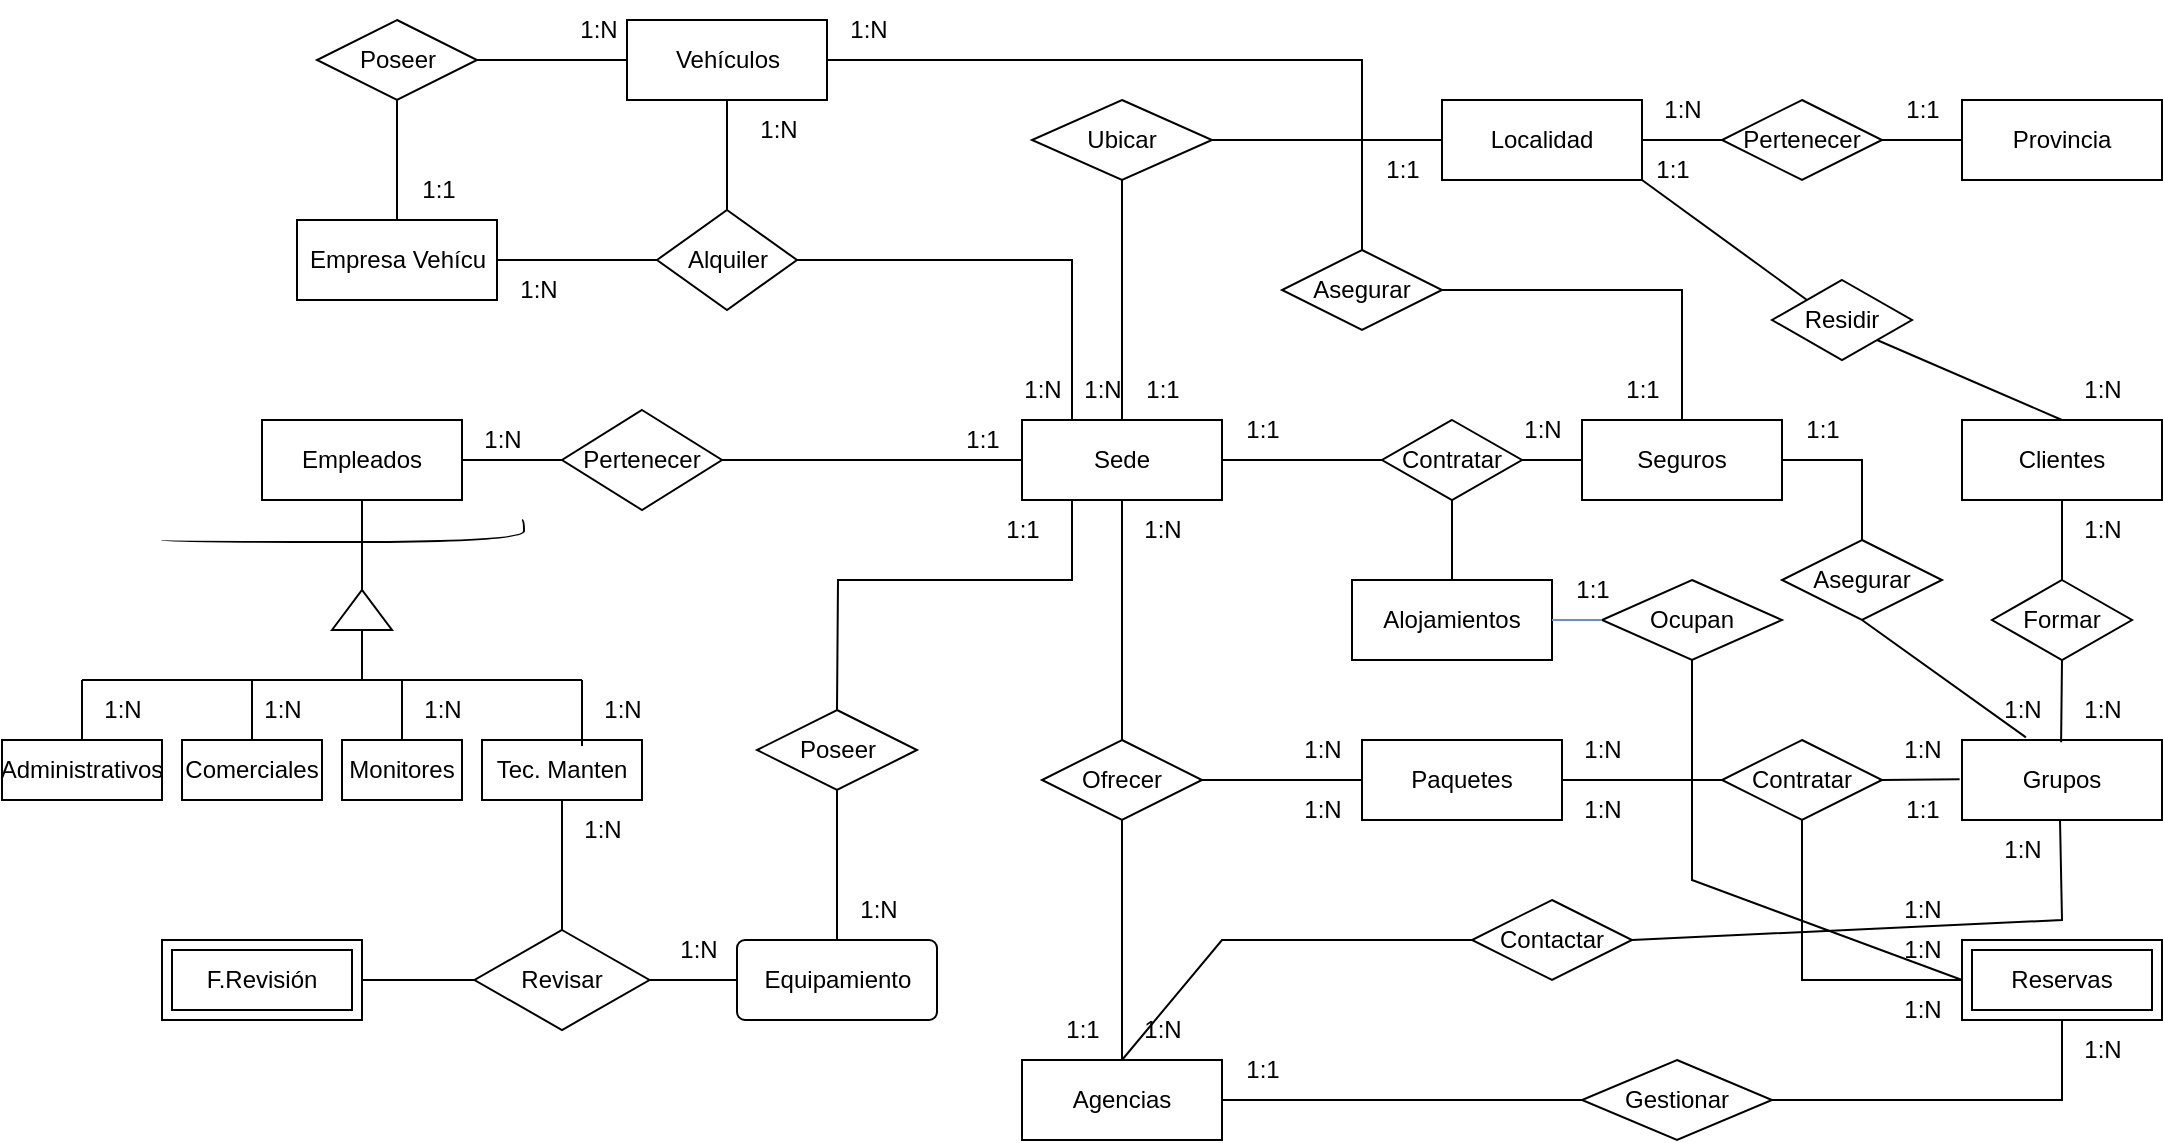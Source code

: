 <mxfile version="24.7.17">
  <diagram id="R2lEEEUBdFMjLlhIrx00" name="Page-1">
    <mxGraphModel dx="1257" dy="760" grid="1" gridSize="10" guides="1" tooltips="1" connect="1" arrows="1" fold="1" page="1" pageScale="1" pageWidth="2336" pageHeight="1654" math="0" shadow="0" extFonts="Permanent Marker^https://fonts.googleapis.com/css?family=Permanent+Marker">
      <root>
        <mxCell id="0" />
        <mxCell id="1" parent="0" />
        <mxCell id="v3IGhkPPJmsEX30BA1BG-1" value="Sede" style="whiteSpace=wrap;html=1;align=center;" parent="1" vertex="1">
          <mxGeometry x="510" y="360" width="100" height="40" as="geometry" />
        </mxCell>
        <mxCell id="v3IGhkPPJmsEX30BA1BG-2" value="Empleados" style="whiteSpace=wrap;html=1;align=center;" parent="1" vertex="1">
          <mxGeometry x="130" y="360" width="100" height="40" as="geometry" />
        </mxCell>
        <mxCell id="v3IGhkPPJmsEX30BA1BG-3" value="&lt;font style=&quot;font-size: 12px;&quot;&gt;Pertenecer&lt;/font&gt;" style="shape=rhombus;perimeter=rhombusPerimeter;whiteSpace=wrap;html=1;align=center;" parent="1" vertex="1">
          <mxGeometry x="280" y="355" width="80" height="50" as="geometry" />
        </mxCell>
        <mxCell id="v3IGhkPPJmsEX30BA1BG-5" value="" style="endArrow=none;html=1;rounded=0;exitX=1;exitY=0.5;exitDx=0;exitDy=0;entryX=0;entryY=0.5;entryDx=0;entryDy=0;" parent="1" source="v3IGhkPPJmsEX30BA1BG-2" target="v3IGhkPPJmsEX30BA1BG-3" edge="1">
          <mxGeometry relative="1" as="geometry">
            <mxPoint x="320" y="380" as="sourcePoint" />
            <mxPoint x="480" y="380" as="targetPoint" />
          </mxGeometry>
        </mxCell>
        <mxCell id="v3IGhkPPJmsEX30BA1BG-6" value="" style="endArrow=none;html=1;rounded=0;entryX=0;entryY=0.5;entryDx=0;entryDy=0;" parent="1" source="v3IGhkPPJmsEX30BA1BG-3" target="v3IGhkPPJmsEX30BA1BG-1" edge="1">
          <mxGeometry relative="1" as="geometry">
            <mxPoint x="520" y="400" as="sourcePoint" />
            <mxPoint x="530" y="410" as="targetPoint" />
          </mxGeometry>
        </mxCell>
        <mxCell id="v3IGhkPPJmsEX30BA1BG-7" value="1:N" style="text;html=1;align=center;verticalAlign=middle;resizable=0;points=[];autosize=1;strokeColor=none;fillColor=none;" parent="1" vertex="1">
          <mxGeometry x="230" y="355" width="40" height="30" as="geometry" />
        </mxCell>
        <mxCell id="v3IGhkPPJmsEX30BA1BG-8" value="1:1" style="text;html=1;align=center;verticalAlign=middle;resizable=0;points=[];autosize=1;strokeColor=none;fillColor=none;" parent="1" vertex="1">
          <mxGeometry x="470" y="355" width="40" height="30" as="geometry" />
        </mxCell>
        <mxCell id="v3IGhkPPJmsEX30BA1BG-9" value="" style="triangle;whiteSpace=wrap;html=1;rotation=-90;" parent="1" vertex="1">
          <mxGeometry x="170" y="440" width="20" height="30" as="geometry" />
        </mxCell>
        <mxCell id="v3IGhkPPJmsEX30BA1BG-10" value="" style="endArrow=none;html=1;rounded=0;exitX=1;exitY=0.5;exitDx=0;exitDy=0;entryX=0.5;entryY=1;entryDx=0;entryDy=0;" parent="1" source="v3IGhkPPJmsEX30BA1BG-9" target="v3IGhkPPJmsEX30BA1BG-2" edge="1">
          <mxGeometry width="50" height="50" relative="1" as="geometry">
            <mxPoint x="370" y="410" as="sourcePoint" />
            <mxPoint x="190" y="420" as="targetPoint" />
          </mxGeometry>
        </mxCell>
        <mxCell id="v3IGhkPPJmsEX30BA1BG-11" value="" style="endArrow=none;html=1;rounded=0;" parent="1" edge="1">
          <mxGeometry width="50" height="50" relative="1" as="geometry">
            <mxPoint x="40" y="490" as="sourcePoint" />
            <mxPoint x="290" y="490" as="targetPoint" />
          </mxGeometry>
        </mxCell>
        <mxCell id="v3IGhkPPJmsEX30BA1BG-12" value="" style="endArrow=none;html=1;rounded=0;exitX=0;exitY=0.5;exitDx=0;exitDy=0;" parent="1" source="v3IGhkPPJmsEX30BA1BG-9" edge="1">
          <mxGeometry width="50" height="50" relative="1" as="geometry">
            <mxPoint x="370" y="410" as="sourcePoint" />
            <mxPoint x="180" y="490" as="targetPoint" />
          </mxGeometry>
        </mxCell>
        <mxCell id="v3IGhkPPJmsEX30BA1BG-13" value="Tec. Manten" style="whiteSpace=wrap;html=1;align=center;" parent="1" vertex="1">
          <mxGeometry x="240" y="520" width="80" height="30" as="geometry" />
        </mxCell>
        <mxCell id="v3IGhkPPJmsEX30BA1BG-14" value="Monitores" style="whiteSpace=wrap;html=1;align=center;" parent="1" vertex="1">
          <mxGeometry x="170" y="520" width="60" height="30" as="geometry" />
        </mxCell>
        <mxCell id="v3IGhkPPJmsEX30BA1BG-15" value="Comerciales" style="whiteSpace=wrap;html=1;align=center;" parent="1" vertex="1">
          <mxGeometry x="90" y="520" width="70" height="30" as="geometry" />
        </mxCell>
        <mxCell id="v3IGhkPPJmsEX30BA1BG-16" value="Administrativos" style="whiteSpace=wrap;html=1;align=center;" parent="1" vertex="1">
          <mxGeometry y="520" width="80" height="30" as="geometry" />
        </mxCell>
        <mxCell id="v3IGhkPPJmsEX30BA1BG-17" value="" style="endArrow=none;html=1;rounded=0;edgeStyle=orthogonalEdgeStyle;curved=1;" parent="1" edge="1">
          <mxGeometry relative="1" as="geometry">
            <mxPoint x="80" y="420" as="sourcePoint" />
            <mxPoint x="260" y="410" as="targetPoint" />
            <Array as="points">
              <mxPoint x="80" y="421" />
              <mxPoint x="261" y="421" />
            </Array>
          </mxGeometry>
        </mxCell>
        <mxCell id="v3IGhkPPJmsEX30BA1BG-18" value="" style="endArrow=none;html=1;rounded=0;entryX=0.625;entryY=0.1;entryDx=0;entryDy=0;entryPerimeter=0;" parent="1" target="v3IGhkPPJmsEX30BA1BG-13" edge="1">
          <mxGeometry relative="1" as="geometry">
            <mxPoint x="290" y="490" as="sourcePoint" />
            <mxPoint x="480" y="380" as="targetPoint" />
          </mxGeometry>
        </mxCell>
        <mxCell id="v3IGhkPPJmsEX30BA1BG-19" value="" style="endArrow=none;html=1;rounded=0;entryX=0.5;entryY=0;entryDx=0;entryDy=0;" parent="1" target="v3IGhkPPJmsEX30BA1BG-14" edge="1">
          <mxGeometry relative="1" as="geometry">
            <mxPoint x="200" y="490" as="sourcePoint" />
            <mxPoint x="480" y="380" as="targetPoint" />
          </mxGeometry>
        </mxCell>
        <mxCell id="v3IGhkPPJmsEX30BA1BG-20" value="" style="endArrow=none;html=1;rounded=0;exitX=0.5;exitY=0;exitDx=0;exitDy=0;" parent="1" source="v3IGhkPPJmsEX30BA1BG-16" edge="1">
          <mxGeometry relative="1" as="geometry">
            <mxPoint x="320" y="380" as="sourcePoint" />
            <mxPoint x="40" y="490" as="targetPoint" />
          </mxGeometry>
        </mxCell>
        <mxCell id="v3IGhkPPJmsEX30BA1BG-21" value="" style="endArrow=none;html=1;rounded=0;entryX=0.5;entryY=0;entryDx=0;entryDy=0;" parent="1" target="v3IGhkPPJmsEX30BA1BG-15" edge="1">
          <mxGeometry relative="1" as="geometry">
            <mxPoint x="125" y="490" as="sourcePoint" />
            <mxPoint x="480" y="380" as="targetPoint" />
          </mxGeometry>
        </mxCell>
        <mxCell id="v3IGhkPPJmsEX30BA1BG-25" value="Localidad" style="whiteSpace=wrap;html=1;align=center;" parent="1" vertex="1">
          <mxGeometry x="720" y="200" width="100" height="40" as="geometry" />
        </mxCell>
        <mxCell id="v3IGhkPPJmsEX30BA1BG-26" value="Ubicar" style="shape=rhombus;perimeter=rhombusPerimeter;whiteSpace=wrap;html=1;align=center;" parent="1" vertex="1">
          <mxGeometry x="515" y="200" width="90" height="40" as="geometry" />
        </mxCell>
        <mxCell id="D8C9LuhSPpIgvyYXJX8X-1" value="Provincia" style="whiteSpace=wrap;html=1;align=center;" parent="1" vertex="1">
          <mxGeometry x="980" y="200" width="100" height="40" as="geometry" />
        </mxCell>
        <mxCell id="D8C9LuhSPpIgvyYXJX8X-2" value="Pertenecer" style="shape=rhombus;perimeter=rhombusPerimeter;whiteSpace=wrap;html=1;align=center;" parent="1" vertex="1">
          <mxGeometry x="860" y="200" width="80" height="40" as="geometry" />
        </mxCell>
        <mxCell id="D8C9LuhSPpIgvyYXJX8X-4" value="" style="endArrow=none;html=1;rounded=0;exitX=0;exitY=0.5;exitDx=0;exitDy=0;entryX=1;entryY=0.5;entryDx=0;entryDy=0;" parent="1" source="v3IGhkPPJmsEX30BA1BG-25" target="v3IGhkPPJmsEX30BA1BG-26" edge="1">
          <mxGeometry relative="1" as="geometry">
            <mxPoint x="650" y="340" as="sourcePoint" />
            <mxPoint x="810" y="340" as="targetPoint" />
          </mxGeometry>
        </mxCell>
        <mxCell id="D8C9LuhSPpIgvyYXJX8X-5" value="" style="endArrow=none;html=1;rounded=0;exitX=1;exitY=0.5;exitDx=0;exitDy=0;entryX=0;entryY=0.5;entryDx=0;entryDy=0;" parent="1" source="D8C9LuhSPpIgvyYXJX8X-2" target="D8C9LuhSPpIgvyYXJX8X-1" edge="1">
          <mxGeometry relative="1" as="geometry">
            <mxPoint x="650" y="340" as="sourcePoint" />
            <mxPoint x="810" y="340" as="targetPoint" />
          </mxGeometry>
        </mxCell>
        <mxCell id="D8C9LuhSPpIgvyYXJX8X-6" value="" style="endArrow=none;html=1;rounded=0;exitX=1;exitY=0.5;exitDx=0;exitDy=0;entryX=0;entryY=0.5;entryDx=0;entryDy=0;" parent="1" source="v3IGhkPPJmsEX30BA1BG-25" target="D8C9LuhSPpIgvyYXJX8X-2" edge="1">
          <mxGeometry relative="1" as="geometry">
            <mxPoint x="650" y="340" as="sourcePoint" />
            <mxPoint x="810" y="340" as="targetPoint" />
          </mxGeometry>
        </mxCell>
        <mxCell id="D8C9LuhSPpIgvyYXJX8X-7" value="" style="endArrow=none;html=1;rounded=0;exitX=0.5;exitY=1;exitDx=0;exitDy=0;entryX=0.5;entryY=0;entryDx=0;entryDy=0;" parent="1" source="v3IGhkPPJmsEX30BA1BG-26" target="v3IGhkPPJmsEX30BA1BG-1" edge="1">
          <mxGeometry relative="1" as="geometry">
            <mxPoint x="600" y="340" as="sourcePoint" />
            <mxPoint x="760" y="340" as="targetPoint" />
          </mxGeometry>
        </mxCell>
        <mxCell id="D8C9LuhSPpIgvyYXJX8X-8" value="1:1" style="text;html=1;align=center;verticalAlign=middle;resizable=0;points=[];autosize=1;strokeColor=none;fillColor=none;" parent="1" vertex="1">
          <mxGeometry x="560" y="330" width="40" height="30" as="geometry" />
        </mxCell>
        <mxCell id="D8C9LuhSPpIgvyYXJX8X-9" value="1:1" style="text;html=1;align=center;verticalAlign=middle;resizable=0;points=[];autosize=1;strokeColor=none;fillColor=none;" parent="1" vertex="1">
          <mxGeometry x="680" y="220" width="40" height="30" as="geometry" />
        </mxCell>
        <mxCell id="D8C9LuhSPpIgvyYXJX8X-10" value="1:N" style="text;html=1;align=center;verticalAlign=middle;resizable=0;points=[];autosize=1;strokeColor=none;fillColor=none;" parent="1" vertex="1">
          <mxGeometry x="820" y="190" width="40" height="30" as="geometry" />
        </mxCell>
        <mxCell id="D8C9LuhSPpIgvyYXJX8X-11" value="1:1" style="text;html=1;align=center;verticalAlign=middle;resizable=0;points=[];autosize=1;strokeColor=none;fillColor=none;" parent="1" vertex="1">
          <mxGeometry x="940" y="190" width="40" height="30" as="geometry" />
        </mxCell>
        <mxCell id="D8C9LuhSPpIgvyYXJX8X-12" value="1:N" style="text;html=1;align=center;verticalAlign=middle;resizable=0;points=[];autosize=1;strokeColor=none;fillColor=none;" parent="1" vertex="1">
          <mxGeometry x="40" y="490" width="40" height="30" as="geometry" />
        </mxCell>
        <mxCell id="D8C9LuhSPpIgvyYXJX8X-13" value="1:N" style="text;html=1;align=center;verticalAlign=middle;resizable=0;points=[];autosize=1;strokeColor=none;fillColor=none;" parent="1" vertex="1">
          <mxGeometry x="120" y="490" width="40" height="30" as="geometry" />
        </mxCell>
        <mxCell id="D8C9LuhSPpIgvyYXJX8X-14" value="1:N" style="text;html=1;align=center;verticalAlign=middle;resizable=0;points=[];autosize=1;strokeColor=none;fillColor=none;" parent="1" vertex="1">
          <mxGeometry x="200" y="490" width="40" height="30" as="geometry" />
        </mxCell>
        <mxCell id="D8C9LuhSPpIgvyYXJX8X-15" value="1:N" style="text;html=1;align=center;verticalAlign=middle;resizable=0;points=[];autosize=1;strokeColor=none;fillColor=none;" parent="1" vertex="1">
          <mxGeometry x="290" y="490" width="40" height="30" as="geometry" />
        </mxCell>
        <mxCell id="D8C9LuhSPpIgvyYXJX8X-16" value="Paquetes" style="whiteSpace=wrap;html=1;align=center;" parent="1" vertex="1">
          <mxGeometry x="680" y="520" width="100" height="40" as="geometry" />
        </mxCell>
        <mxCell id="D8C9LuhSPpIgvyYXJX8X-17" value="Ofrecer" style="shape=rhombus;perimeter=rhombusPerimeter;whiteSpace=wrap;html=1;align=center;" parent="1" vertex="1">
          <mxGeometry x="520" y="520" width="80" height="40" as="geometry" />
        </mxCell>
        <mxCell id="D8C9LuhSPpIgvyYXJX8X-18" value="" style="endArrow=none;html=1;rounded=0;exitX=0.5;exitY=1;exitDx=0;exitDy=0;entryX=0.5;entryY=0;entryDx=0;entryDy=0;" parent="1" source="v3IGhkPPJmsEX30BA1BG-1" target="D8C9LuhSPpIgvyYXJX8X-17" edge="1">
          <mxGeometry relative="1" as="geometry">
            <mxPoint x="600" y="440" as="sourcePoint" />
            <mxPoint x="760" y="440" as="targetPoint" />
          </mxGeometry>
        </mxCell>
        <mxCell id="D8C9LuhSPpIgvyYXJX8X-20" value="" style="endArrow=none;html=1;rounded=0;exitX=0;exitY=0.5;exitDx=0;exitDy=0;entryX=1;entryY=0.5;entryDx=0;entryDy=0;" parent="1" source="D8C9LuhSPpIgvyYXJX8X-16" target="D8C9LuhSPpIgvyYXJX8X-17" edge="1">
          <mxGeometry relative="1" as="geometry">
            <mxPoint x="650" y="440" as="sourcePoint" />
            <mxPoint x="810" y="440" as="targetPoint" />
          </mxGeometry>
        </mxCell>
        <mxCell id="D8C9LuhSPpIgvyYXJX8X-21" value="1:N" style="text;html=1;align=center;verticalAlign=middle;resizable=0;points=[];autosize=1;strokeColor=none;fillColor=none;" parent="1" vertex="1">
          <mxGeometry x="560" y="400" width="40" height="30" as="geometry" />
        </mxCell>
        <mxCell id="D8C9LuhSPpIgvyYXJX8X-22" value="1:N" style="text;html=1;align=center;verticalAlign=middle;resizable=0;points=[];autosize=1;strokeColor=none;fillColor=none;" parent="1" vertex="1">
          <mxGeometry x="640" y="510" width="40" height="30" as="geometry" />
        </mxCell>
        <mxCell id="D8C9LuhSPpIgvyYXJX8X-23" value="Grupos" style="whiteSpace=wrap;html=1;align=center;perimeterSpacing=6;" parent="1" vertex="1">
          <mxGeometry x="980" y="520" width="100" height="40" as="geometry" />
        </mxCell>
        <mxCell id="D8C9LuhSPpIgvyYXJX8X-24" value="Contratar" style="shape=rhombus;perimeter=rhombusPerimeter;whiteSpace=wrap;html=1;align=center;" parent="1" vertex="1">
          <mxGeometry x="860" y="520" width="80" height="40" as="geometry" />
        </mxCell>
        <mxCell id="D8C9LuhSPpIgvyYXJX8X-25" value="" style="endArrow=none;html=1;rounded=0;exitX=1;exitY=0.5;exitDx=0;exitDy=0;entryX=0;entryY=0.5;entryDx=0;entryDy=0;" parent="1" source="D8C9LuhSPpIgvyYXJX8X-16" target="D8C9LuhSPpIgvyYXJX8X-24" edge="1">
          <mxGeometry relative="1" as="geometry">
            <mxPoint x="650" y="440" as="sourcePoint" />
            <mxPoint x="810" y="440" as="targetPoint" />
          </mxGeometry>
        </mxCell>
        <mxCell id="D8C9LuhSPpIgvyYXJX8X-26" value="" style="endArrow=none;html=1;rounded=0;exitX=1;exitY=0.5;exitDx=0;exitDy=0;entryX=0.043;entryY=0.492;entryDx=0;entryDy=0;entryPerimeter=0;" parent="1" source="D8C9LuhSPpIgvyYXJX8X-24" target="D8C9LuhSPpIgvyYXJX8X-23" edge="1">
          <mxGeometry relative="1" as="geometry">
            <mxPoint x="650" y="440" as="sourcePoint" />
            <mxPoint x="810" y="440" as="targetPoint" />
          </mxGeometry>
        </mxCell>
        <mxCell id="D8C9LuhSPpIgvyYXJX8X-27" value="1:N" style="text;html=1;align=center;verticalAlign=middle;resizable=0;points=[];autosize=1;strokeColor=none;fillColor=none;" parent="1" vertex="1">
          <mxGeometry x="780" y="510" width="40" height="30" as="geometry" />
        </mxCell>
        <mxCell id="D8C9LuhSPpIgvyYXJX8X-28" value="1:N" style="text;html=1;align=center;verticalAlign=middle;resizable=0;points=[];autosize=1;strokeColor=none;fillColor=none;" parent="1" vertex="1">
          <mxGeometry x="940" y="510" width="40" height="30" as="geometry" />
        </mxCell>
        <mxCell id="D8C9LuhSPpIgvyYXJX8X-34" value="Reservas" style="shape=ext;margin=3;double=1;whiteSpace=wrap;html=1;align=center;" parent="1" vertex="1">
          <mxGeometry x="980" y="620" width="100" height="40" as="geometry" />
        </mxCell>
        <mxCell id="D8C9LuhSPpIgvyYXJX8X-35" value="" style="endArrow=none;html=1;rounded=0;entryX=0.5;entryY=1;entryDx=0;entryDy=0;exitX=0;exitY=0.5;exitDx=0;exitDy=0;" parent="1" source="D8C9LuhSPpIgvyYXJX8X-34" target="D8C9LuhSPpIgvyYXJX8X-24" edge="1">
          <mxGeometry relative="1" as="geometry">
            <mxPoint x="650" y="440" as="sourcePoint" />
            <mxPoint x="810" y="440" as="targetPoint" />
            <Array as="points">
              <mxPoint x="900" y="640" />
            </Array>
          </mxGeometry>
        </mxCell>
        <mxCell id="D8C9LuhSPpIgvyYXJX8X-36" value="1:N" style="text;html=1;align=center;verticalAlign=middle;resizable=0;points=[];autosize=1;strokeColor=none;fillColor=none;" parent="1" vertex="1">
          <mxGeometry x="940" y="640" width="40" height="30" as="geometry" />
        </mxCell>
        <mxCell id="D8C9LuhSPpIgvyYXJX8X-37" value="1:N" style="text;html=1;align=center;verticalAlign=middle;resizable=0;points=[];autosize=1;strokeColor=none;fillColor=none;" parent="1" vertex="1">
          <mxGeometry x="940" y="610" width="40" height="30" as="geometry" />
        </mxCell>
        <mxCell id="D8C9LuhSPpIgvyYXJX8X-38" value="1:1" style="text;html=1;align=center;verticalAlign=middle;resizable=0;points=[];autosize=1;strokeColor=none;fillColor=none;" parent="1" vertex="1">
          <mxGeometry x="940" y="540" width="40" height="30" as="geometry" />
        </mxCell>
        <mxCell id="D8C9LuhSPpIgvyYXJX8X-39" value="1:N" style="text;html=1;align=center;verticalAlign=middle;resizable=0;points=[];autosize=1;strokeColor=none;fillColor=none;" parent="1" vertex="1">
          <mxGeometry x="780" y="540" width="40" height="30" as="geometry" />
        </mxCell>
        <mxCell id="D8C9LuhSPpIgvyYXJX8X-40" value="Formar" style="shape=rhombus;perimeter=rhombusPerimeter;whiteSpace=wrap;html=1;align=center;" parent="1" vertex="1">
          <mxGeometry x="995" y="440" width="70" height="40" as="geometry" />
        </mxCell>
        <mxCell id="D8C9LuhSPpIgvyYXJX8X-41" value="Clientes" style="whiteSpace=wrap;html=1;align=center;" parent="1" vertex="1">
          <mxGeometry x="980" y="360" width="100" height="40" as="geometry" />
        </mxCell>
        <mxCell id="D8C9LuhSPpIgvyYXJX8X-44" value="" style="endArrow=none;html=1;rounded=0;exitX=0.5;exitY=1;exitDx=0;exitDy=0;entryX=0.5;entryY=0;entryDx=0;entryDy=0;" parent="1" source="D8C9LuhSPpIgvyYXJX8X-41" target="D8C9LuhSPpIgvyYXJX8X-40" edge="1">
          <mxGeometry relative="1" as="geometry">
            <mxPoint x="1140" y="410" as="sourcePoint" />
            <mxPoint x="1300" y="410" as="targetPoint" />
          </mxGeometry>
        </mxCell>
        <mxCell id="D8C9LuhSPpIgvyYXJX8X-45" value="" style="endArrow=none;html=1;rounded=0;exitX=0.5;exitY=1;exitDx=0;exitDy=0;entryX=0.496;entryY=0.138;entryDx=0;entryDy=0;entryPerimeter=0;" parent="1" source="D8C9LuhSPpIgvyYXJX8X-40" target="D8C9LuhSPpIgvyYXJX8X-23" edge="1">
          <mxGeometry relative="1" as="geometry">
            <mxPoint x="1140" y="410" as="sourcePoint" />
            <mxPoint x="1300" y="410" as="targetPoint" />
          </mxGeometry>
        </mxCell>
        <mxCell id="D8C9LuhSPpIgvyYXJX8X-46" value="1:N" style="text;html=1;align=center;verticalAlign=middle;resizable=0;points=[];autosize=1;strokeColor=none;fillColor=none;" parent="1" vertex="1">
          <mxGeometry x="1030" y="490" width="40" height="30" as="geometry" />
        </mxCell>
        <mxCell id="D8C9LuhSPpIgvyYXJX8X-47" value="1:N" style="text;html=1;align=center;verticalAlign=middle;resizable=0;points=[];autosize=1;strokeColor=none;fillColor=none;" parent="1" vertex="1">
          <mxGeometry x="1030" y="400" width="40" height="30" as="geometry" />
        </mxCell>
        <mxCell id="D8C9LuhSPpIgvyYXJX8X-48" value="Residir" style="shape=rhombus;perimeter=rhombusPerimeter;whiteSpace=wrap;html=1;align=center;" parent="1" vertex="1">
          <mxGeometry x="885" y="290" width="70" height="40" as="geometry" />
        </mxCell>
        <mxCell id="D8C9LuhSPpIgvyYXJX8X-49" value="" style="endArrow=none;html=1;rounded=0;exitX=0;exitY=0;exitDx=0;exitDy=0;entryX=1;entryY=1;entryDx=0;entryDy=0;" parent="1" source="D8C9LuhSPpIgvyYXJX8X-48" target="v3IGhkPPJmsEX30BA1BG-25" edge="1">
          <mxGeometry relative="1" as="geometry">
            <mxPoint x="1140" y="410" as="sourcePoint" />
            <mxPoint x="1300" y="410" as="targetPoint" />
          </mxGeometry>
        </mxCell>
        <mxCell id="D8C9LuhSPpIgvyYXJX8X-50" value="" style="endArrow=none;html=1;rounded=0;exitX=1;exitY=1;exitDx=0;exitDy=0;entryX=0.5;entryY=0;entryDx=0;entryDy=0;" parent="1" source="D8C9LuhSPpIgvyYXJX8X-48" target="D8C9LuhSPpIgvyYXJX8X-41" edge="1">
          <mxGeometry relative="1" as="geometry">
            <mxPoint x="1140" y="410" as="sourcePoint" />
            <mxPoint x="1300" y="410" as="targetPoint" />
          </mxGeometry>
        </mxCell>
        <mxCell id="D8C9LuhSPpIgvyYXJX8X-51" value="1:N" style="text;html=1;align=center;verticalAlign=middle;resizable=0;points=[];autosize=1;strokeColor=none;fillColor=none;" parent="1" vertex="1">
          <mxGeometry x="1030" y="330" width="40" height="30" as="geometry" />
        </mxCell>
        <mxCell id="D8C9LuhSPpIgvyYXJX8X-52" value="1:1" style="text;html=1;align=center;verticalAlign=middle;resizable=0;points=[];autosize=1;strokeColor=none;fillColor=none;" parent="1" vertex="1">
          <mxGeometry x="815" y="220" width="40" height="30" as="geometry" />
        </mxCell>
        <mxCell id="D8C9LuhSPpIgvyYXJX8X-53" value="Seguros" style="whiteSpace=wrap;html=1;align=center;" parent="1" vertex="1">
          <mxGeometry x="790" y="360" width="100" height="40" as="geometry" />
        </mxCell>
        <mxCell id="D8C9LuhSPpIgvyYXJX8X-54" value="Asegurar" style="shape=rhombus;perimeter=rhombusPerimeter;whiteSpace=wrap;html=1;align=center;" parent="1" vertex="1">
          <mxGeometry x="890" y="420" width="80" height="40" as="geometry" />
        </mxCell>
        <mxCell id="D8C9LuhSPpIgvyYXJX8X-55" value="Contratar" style="shape=rhombus;perimeter=rhombusPerimeter;whiteSpace=wrap;html=1;align=center;" parent="1" vertex="1">
          <mxGeometry x="690" y="360" width="70" height="40" as="geometry" />
        </mxCell>
        <mxCell id="D8C9LuhSPpIgvyYXJX8X-56" value="" style="endArrow=none;html=1;rounded=0;exitX=1;exitY=0.5;exitDx=0;exitDy=0;entryX=0;entryY=0.5;entryDx=0;entryDy=0;" parent="1" source="v3IGhkPPJmsEX30BA1BG-1" target="D8C9LuhSPpIgvyYXJX8X-55" edge="1">
          <mxGeometry relative="1" as="geometry">
            <mxPoint x="560" y="410" as="sourcePoint" />
            <mxPoint x="720" y="410" as="targetPoint" />
          </mxGeometry>
        </mxCell>
        <mxCell id="D8C9LuhSPpIgvyYXJX8X-57" value="" style="endArrow=none;html=1;rounded=0;exitX=1;exitY=0.5;exitDx=0;exitDy=0;entryX=0;entryY=0.5;entryDx=0;entryDy=0;" parent="1" source="D8C9LuhSPpIgvyYXJX8X-55" target="D8C9LuhSPpIgvyYXJX8X-53" edge="1">
          <mxGeometry relative="1" as="geometry">
            <mxPoint x="560" y="410" as="sourcePoint" />
            <mxPoint x="720" y="410" as="targetPoint" />
          </mxGeometry>
        </mxCell>
        <mxCell id="D8C9LuhSPpIgvyYXJX8X-58" value="1:N" style="text;html=1;align=center;verticalAlign=middle;resizable=0;points=[];autosize=1;strokeColor=none;fillColor=none;" parent="1" vertex="1">
          <mxGeometry x="750" y="350" width="40" height="30" as="geometry" />
        </mxCell>
        <mxCell id="D8C9LuhSPpIgvyYXJX8X-59" value="1:1" style="text;html=1;align=center;verticalAlign=middle;resizable=0;points=[];autosize=1;strokeColor=none;fillColor=none;" parent="1" vertex="1">
          <mxGeometry x="610" y="350" width="40" height="30" as="geometry" />
        </mxCell>
        <mxCell id="D8C9LuhSPpIgvyYXJX8X-60" value="" style="endArrow=none;html=1;rounded=0;entryX=1;entryY=0.5;entryDx=0;entryDy=0;exitX=0.5;exitY=0;exitDx=0;exitDy=0;" parent="1" source="D8C9LuhSPpIgvyYXJX8X-54" target="D8C9LuhSPpIgvyYXJX8X-53" edge="1">
          <mxGeometry relative="1" as="geometry">
            <mxPoint x="560" y="410" as="sourcePoint" />
            <mxPoint x="720" y="410" as="targetPoint" />
            <Array as="points">
              <mxPoint x="930" y="380" />
            </Array>
          </mxGeometry>
        </mxCell>
        <mxCell id="D8C9LuhSPpIgvyYXJX8X-61" value="" style="endArrow=none;html=1;rounded=0;entryX=0.5;entryY=1;entryDx=0;entryDy=0;exitX=0.339;exitY=0.09;exitDx=0;exitDy=0;exitPerimeter=0;" parent="1" source="D8C9LuhSPpIgvyYXJX8X-23" target="D8C9LuhSPpIgvyYXJX8X-54" edge="1">
          <mxGeometry relative="1" as="geometry">
            <mxPoint x="560" y="410" as="sourcePoint" />
            <mxPoint x="720" y="410" as="targetPoint" />
          </mxGeometry>
        </mxCell>
        <mxCell id="D8C9LuhSPpIgvyYXJX8X-62" value="1:N" style="text;html=1;align=center;verticalAlign=middle;resizable=0;points=[];autosize=1;" parent="1" vertex="1">
          <mxGeometry x="990" y="490" width="40" height="30" as="geometry" />
        </mxCell>
        <mxCell id="D8C9LuhSPpIgvyYXJX8X-63" value="1:1" style="text;html=1;align=center;verticalAlign=middle;resizable=0;points=[];autosize=1;" parent="1" vertex="1">
          <mxGeometry x="890" y="350" width="40" height="30" as="geometry" />
        </mxCell>
        <mxCell id="D8C9LuhSPpIgvyYXJX8X-64" value="Empresa Vehícu" style="whiteSpace=wrap;html=1;align=center;" parent="1" vertex="1">
          <mxGeometry x="147.5" y="260" width="100" height="40" as="geometry" />
        </mxCell>
        <mxCell id="D8C9LuhSPpIgvyYXJX8X-65" value="Alquiler" style="shape=rhombus;perimeter=rhombusPerimeter;whiteSpace=wrap;html=1;align=center;" parent="1" vertex="1">
          <mxGeometry x="327.5" y="255" width="70" height="50" as="geometry" />
        </mxCell>
        <mxCell id="D8C9LuhSPpIgvyYXJX8X-66" value="" style="endArrow=none;html=1;rounded=0;exitX=1;exitY=0.5;exitDx=0;exitDy=0;entryX=0;entryY=0.5;entryDx=0;entryDy=0;" parent="1" source="D8C9LuhSPpIgvyYXJX8X-64" target="D8C9LuhSPpIgvyYXJX8X-65" edge="1">
          <mxGeometry relative="1" as="geometry">
            <mxPoint x="427.5" y="410" as="sourcePoint" />
            <mxPoint x="587.5" y="410" as="targetPoint" />
          </mxGeometry>
        </mxCell>
        <mxCell id="D8C9LuhSPpIgvyYXJX8X-68" value="" style="endArrow=none;html=1;rounded=0;exitX=1;exitY=0.5;exitDx=0;exitDy=0;entryX=0.25;entryY=0;entryDx=0;entryDy=0;fontColor=#FF3333;" parent="1" source="D8C9LuhSPpIgvyYXJX8X-65" target="v3IGhkPPJmsEX30BA1BG-1" edge="1">
          <mxGeometry relative="1" as="geometry">
            <mxPoint x="560" y="410" as="sourcePoint" />
            <mxPoint x="720" y="410" as="targetPoint" />
            <Array as="points">
              <mxPoint x="535" y="280" />
            </Array>
          </mxGeometry>
        </mxCell>
        <mxCell id="D8C9LuhSPpIgvyYXJX8X-69" value="1:N" style="text;html=1;align=center;verticalAlign=middle;resizable=0;points=[];autosize=1;" parent="1" vertex="1">
          <mxGeometry x="500" y="330" width="40" height="30" as="geometry" />
        </mxCell>
        <mxCell id="D8C9LuhSPpIgvyYXJX8X-70" value="1:N" style="text;html=1;align=center;verticalAlign=middle;resizable=0;points=[];autosize=1;" parent="1" vertex="1">
          <mxGeometry x="247.5" y="280" width="40" height="30" as="geometry" />
        </mxCell>
        <mxCell id="D8C9LuhSPpIgvyYXJX8X-72" value="Vehículos" style="whiteSpace=wrap;html=1;align=center;" parent="1" vertex="1">
          <mxGeometry x="312.5" y="160" width="100" height="40" as="geometry" />
        </mxCell>
        <mxCell id="D8C9LuhSPpIgvyYXJX8X-73" value="" style="endArrow=none;html=1;rounded=0;entryX=0.5;entryY=0;entryDx=0;entryDy=0;exitX=0.5;exitY=1;exitDx=0;exitDy=0;" parent="1" source="D8C9LuhSPpIgvyYXJX8X-72" target="D8C9LuhSPpIgvyYXJX8X-65" edge="1">
          <mxGeometry relative="1" as="geometry">
            <mxPoint x="357.5" y="210" as="sourcePoint" />
            <mxPoint x="587.5" y="240" as="targetPoint" />
          </mxGeometry>
        </mxCell>
        <mxCell id="D8C9LuhSPpIgvyYXJX8X-74" value="Poseer" style="shape=rhombus;perimeter=rhombusPerimeter;whiteSpace=wrap;html=1;align=center;" parent="1" vertex="1">
          <mxGeometry x="157.5" y="160" width="80" height="40" as="geometry" />
        </mxCell>
        <mxCell id="D8C9LuhSPpIgvyYXJX8X-75" value="" style="endArrow=none;html=1;rounded=0;exitX=0.5;exitY=0;exitDx=0;exitDy=0;entryX=0.5;entryY=1;entryDx=0;entryDy=0;" parent="1" source="D8C9LuhSPpIgvyYXJX8X-64" target="D8C9LuhSPpIgvyYXJX8X-74" edge="1">
          <mxGeometry relative="1" as="geometry">
            <mxPoint x="427.5" y="240" as="sourcePoint" />
            <mxPoint x="587.5" y="240" as="targetPoint" />
          </mxGeometry>
        </mxCell>
        <mxCell id="D8C9LuhSPpIgvyYXJX8X-76" value="" style="endArrow=none;html=1;rounded=0;exitX=1;exitY=0.5;exitDx=0;exitDy=0;entryX=0;entryY=0.5;entryDx=0;entryDy=0;" parent="1" source="D8C9LuhSPpIgvyYXJX8X-74" target="D8C9LuhSPpIgvyYXJX8X-72" edge="1">
          <mxGeometry relative="1" as="geometry">
            <mxPoint x="427.5" y="240" as="sourcePoint" />
            <mxPoint x="587.5" y="240" as="targetPoint" />
          </mxGeometry>
        </mxCell>
        <mxCell id="D8C9LuhSPpIgvyYXJX8X-77" value="1:N" style="text;html=1;align=center;verticalAlign=middle;resizable=0;points=[];autosize=1;strokeColor=none;fillColor=none;" parent="1" vertex="1">
          <mxGeometry x="277.5" y="150" width="40" height="30" as="geometry" />
        </mxCell>
        <mxCell id="D8C9LuhSPpIgvyYXJX8X-78" value="1:1" style="text;html=1;align=center;verticalAlign=middle;resizable=0;points=[];autosize=1;strokeColor=none;fillColor=none;" parent="1" vertex="1">
          <mxGeometry x="197.5" y="230" width="40" height="30" as="geometry" />
        </mxCell>
        <mxCell id="D8C9LuhSPpIgvyYXJX8X-79" value="1:N" style="text;html=1;align=center;verticalAlign=middle;resizable=0;points=[];autosize=1;" parent="1" vertex="1">
          <mxGeometry x="367.5" y="200" width="40" height="30" as="geometry" />
        </mxCell>
        <mxCell id="D8C9LuhSPpIgvyYXJX8X-80" value="1:N" style="text;html=1;align=center;verticalAlign=middle;resizable=0;points=[];autosize=1;" parent="1" vertex="1">
          <mxGeometry x="530" y="330" width="40" height="30" as="geometry" />
        </mxCell>
        <mxCell id="D8C9LuhSPpIgvyYXJX8X-82" value="1:1" style="text;html=1;align=center;verticalAlign=middle;resizable=0;points=[];autosize=1;" parent="1" vertex="1">
          <mxGeometry x="800" y="330" width="40" height="30" as="geometry" />
        </mxCell>
        <mxCell id="D8C9LuhSPpIgvyYXJX8X-83" value="1:N" style="text;html=1;align=center;verticalAlign=middle;resizable=0;points=[];autosize=1;" parent="1" vertex="1">
          <mxGeometry x="412.5" y="150" width="40" height="30" as="geometry" />
        </mxCell>
        <mxCell id="D8C9LuhSPpIgvyYXJX8X-84" value="Asegurar" style="shape=rhombus;perimeter=rhombusPerimeter;whiteSpace=wrap;html=1;align=center;" parent="1" vertex="1">
          <mxGeometry x="640" y="275" width="80" height="40" as="geometry" />
        </mxCell>
        <mxCell id="D8C9LuhSPpIgvyYXJX8X-85" value="" style="endArrow=none;html=1;rounded=0;exitX=0.5;exitY=0;exitDx=0;exitDy=0;entryX=1;entryY=0.5;entryDx=0;entryDy=0;" parent="1" source="D8C9LuhSPpIgvyYXJX8X-84" target="D8C9LuhSPpIgvyYXJX8X-72" edge="1">
          <mxGeometry relative="1" as="geometry">
            <mxPoint x="560" y="240" as="sourcePoint" />
            <mxPoint x="720" y="240" as="targetPoint" />
            <Array as="points">
              <mxPoint x="680" y="180" />
            </Array>
          </mxGeometry>
        </mxCell>
        <mxCell id="D8C9LuhSPpIgvyYXJX8X-86" value="" style="endArrow=none;html=1;rounded=0;exitX=1;exitY=0.5;exitDx=0;exitDy=0;entryX=0.5;entryY=0;entryDx=0;entryDy=0;" parent="1" source="D8C9LuhSPpIgvyYXJX8X-84" target="D8C9LuhSPpIgvyYXJX8X-53" edge="1">
          <mxGeometry relative="1" as="geometry">
            <mxPoint x="560" y="240" as="sourcePoint" />
            <mxPoint x="720" y="240" as="targetPoint" />
            <Array as="points">
              <mxPoint x="840" y="295" />
            </Array>
          </mxGeometry>
        </mxCell>
        <mxCell id="L6LiimmHA8KOSPb93LkU-1" value="Agencias" style="whiteSpace=wrap;html=1;align=center;" vertex="1" parent="1">
          <mxGeometry x="510" y="680" width="100" height="40" as="geometry" />
        </mxCell>
        <mxCell id="L6LiimmHA8KOSPb93LkU-2" value="" style="endArrow=none;html=1;rounded=0;exitX=0.5;exitY=0;exitDx=0;exitDy=0;entryX=0.5;entryY=1;entryDx=0;entryDy=0;" edge="1" parent="1" source="L6LiimmHA8KOSPb93LkU-1" target="D8C9LuhSPpIgvyYXJX8X-17">
          <mxGeometry relative="1" as="geometry">
            <mxPoint x="480" y="510" as="sourcePoint" />
            <mxPoint x="640" y="510" as="targetPoint" />
          </mxGeometry>
        </mxCell>
        <mxCell id="L6LiimmHA8KOSPb93LkU-3" value="Gestionar" style="shape=rhombus;perimeter=rhombusPerimeter;whiteSpace=wrap;html=1;align=center;" vertex="1" parent="1">
          <mxGeometry x="790" y="680" width="95" height="40" as="geometry" />
        </mxCell>
        <mxCell id="L6LiimmHA8KOSPb93LkU-4" value="1:N" style="text;html=1;align=center;verticalAlign=middle;resizable=0;points=[];autosize=1;strokeColor=none;fillColor=none;" vertex="1" parent="1">
          <mxGeometry x="640" y="540" width="40" height="30" as="geometry" />
        </mxCell>
        <mxCell id="L6LiimmHA8KOSPb93LkU-5" value="1:N" style="text;html=1;align=center;verticalAlign=middle;resizable=0;points=[];autosize=1;strokeColor=none;fillColor=none;" vertex="1" parent="1">
          <mxGeometry x="560" y="650" width="40" height="30" as="geometry" />
        </mxCell>
        <mxCell id="L6LiimmHA8KOSPb93LkU-6" value="" style="endArrow=none;html=1;rounded=0;exitX=1;exitY=0.5;exitDx=0;exitDy=0;entryX=0;entryY=0.5;entryDx=0;entryDy=0;" edge="1" parent="1" source="L6LiimmHA8KOSPb93LkU-1" target="L6LiimmHA8KOSPb93LkU-3">
          <mxGeometry relative="1" as="geometry">
            <mxPoint x="530" y="510" as="sourcePoint" />
            <mxPoint x="690" y="510" as="targetPoint" />
          </mxGeometry>
        </mxCell>
        <mxCell id="L6LiimmHA8KOSPb93LkU-7" value="" style="endArrow=none;html=1;rounded=0;exitX=1;exitY=0.5;exitDx=0;exitDy=0;entryX=0.5;entryY=1;entryDx=0;entryDy=0;" edge="1" parent="1" source="L6LiimmHA8KOSPb93LkU-3" target="D8C9LuhSPpIgvyYXJX8X-34">
          <mxGeometry relative="1" as="geometry">
            <mxPoint x="530" y="510" as="sourcePoint" />
            <mxPoint x="690" y="510" as="targetPoint" />
            <Array as="points">
              <mxPoint x="1030" y="700" />
            </Array>
          </mxGeometry>
        </mxCell>
        <mxCell id="L6LiimmHA8KOSPb93LkU-8" value="1:N" style="text;html=1;align=center;verticalAlign=middle;resizable=0;points=[];autosize=1;" vertex="1" parent="1">
          <mxGeometry x="1030" y="660" width="40" height="30" as="geometry" />
        </mxCell>
        <mxCell id="L6LiimmHA8KOSPb93LkU-9" value="1:1" style="text;html=1;align=center;verticalAlign=middle;resizable=0;points=[];autosize=1;" vertex="1" parent="1">
          <mxGeometry x="610" y="670" width="40" height="30" as="geometry" />
        </mxCell>
        <mxCell id="L6LiimmHA8KOSPb93LkU-11" value="Contactar" style="shape=rhombus;perimeter=rhombusPerimeter;whiteSpace=wrap;html=1;align=center;" vertex="1" parent="1">
          <mxGeometry x="735" y="600" width="80" height="40" as="geometry" />
        </mxCell>
        <mxCell id="L6LiimmHA8KOSPb93LkU-12" value="" style="endArrow=none;html=1;rounded=0;exitX=0.5;exitY=0;exitDx=0;exitDy=0;entryX=0;entryY=0.5;entryDx=0;entryDy=0;" edge="1" parent="1" source="L6LiimmHA8KOSPb93LkU-1" target="L6LiimmHA8KOSPb93LkU-11">
          <mxGeometry relative="1" as="geometry">
            <mxPoint x="530" y="510" as="sourcePoint" />
            <mxPoint x="690" y="510" as="targetPoint" />
            <Array as="points">
              <mxPoint x="610" y="620" />
            </Array>
          </mxGeometry>
        </mxCell>
        <mxCell id="L6LiimmHA8KOSPb93LkU-13" value="" style="endArrow=none;html=1;rounded=0;exitX=1;exitY=0.5;exitDx=0;exitDy=0;" edge="1" parent="1" source="L6LiimmHA8KOSPb93LkU-11">
          <mxGeometry relative="1" as="geometry">
            <mxPoint x="530" y="510" as="sourcePoint" />
            <mxPoint x="1029" y="560" as="targetPoint" />
            <Array as="points">
              <mxPoint x="1030" y="610" />
            </Array>
          </mxGeometry>
        </mxCell>
        <mxCell id="L6LiimmHA8KOSPb93LkU-14" value="1:1" style="text;html=1;align=center;verticalAlign=middle;resizable=0;points=[];autosize=1;" vertex="1" parent="1">
          <mxGeometry x="520" y="650" width="40" height="30" as="geometry" />
        </mxCell>
        <mxCell id="L6LiimmHA8KOSPb93LkU-15" value="1:N" style="text;html=1;align=center;verticalAlign=middle;resizable=0;points=[];autosize=1;" vertex="1" parent="1">
          <mxGeometry x="990" y="560" width="40" height="30" as="geometry" />
        </mxCell>
        <mxCell id="L6LiimmHA8KOSPb93LkU-16" value="Alojamientos" style="whiteSpace=wrap;html=1;align=center;" vertex="1" parent="1">
          <mxGeometry x="675" y="440" width="100" height="40" as="geometry" />
        </mxCell>
        <mxCell id="L6LiimmHA8KOSPb93LkU-18" value="" style="endArrow=none;html=1;rounded=0;entryX=0.5;entryY=1;entryDx=0;entryDy=0;exitX=0.5;exitY=0;exitDx=0;exitDy=0;" edge="1" parent="1" source="L6LiimmHA8KOSPb93LkU-16" target="D8C9LuhSPpIgvyYXJX8X-55">
          <mxGeometry relative="1" as="geometry">
            <mxPoint x="530" y="440" as="sourcePoint" />
            <mxPoint x="690" y="440" as="targetPoint" />
          </mxGeometry>
        </mxCell>
        <mxCell id="L6LiimmHA8KOSPb93LkU-19" value="Ocupan" style="shape=rhombus;perimeter=rhombusPerimeter;whiteSpace=wrap;html=1;align=center;" vertex="1" parent="1">
          <mxGeometry x="800" y="440" width="90" height="40" as="geometry" />
        </mxCell>
        <mxCell id="L6LiimmHA8KOSPb93LkU-20" value="" style="endArrow=none;html=1;rounded=0;exitX=1;exitY=0.5;exitDx=0;exitDy=0;entryX=0;entryY=0.5;entryDx=0;entryDy=0;fillColor=#dae8fc;strokeColor=#6c8ebf;" edge="1" parent="1" source="L6LiimmHA8KOSPb93LkU-16" target="L6LiimmHA8KOSPb93LkU-19">
          <mxGeometry relative="1" as="geometry">
            <mxPoint x="530" y="450" as="sourcePoint" />
            <mxPoint x="690" y="450" as="targetPoint" />
          </mxGeometry>
        </mxCell>
        <mxCell id="L6LiimmHA8KOSPb93LkU-22" value="1:1" style="text;html=1;align=center;verticalAlign=middle;resizable=0;points=[];autosize=1;strokeColor=none;fillColor=none;" vertex="1" parent="1">
          <mxGeometry x="775" y="430" width="40" height="30" as="geometry" />
        </mxCell>
        <mxCell id="L6LiimmHA8KOSPb93LkU-23" value="1:N" style="text;html=1;align=center;verticalAlign=middle;resizable=0;points=[];autosize=1;" vertex="1" parent="1">
          <mxGeometry x="940" y="590" width="40" height="30" as="geometry" />
        </mxCell>
        <mxCell id="L6LiimmHA8KOSPb93LkU-24" value="" style="endArrow=none;html=1;rounded=0;exitX=0.5;exitY=1;exitDx=0;exitDy=0;entryX=0;entryY=0.5;entryDx=0;entryDy=0;" edge="1" parent="1" source="L6LiimmHA8KOSPb93LkU-19" target="D8C9LuhSPpIgvyYXJX8X-34">
          <mxGeometry relative="1" as="geometry">
            <mxPoint x="530" y="450" as="sourcePoint" />
            <mxPoint x="690" y="450" as="targetPoint" />
            <Array as="points">
              <mxPoint x="845" y="590" />
            </Array>
          </mxGeometry>
        </mxCell>
        <mxCell id="L6LiimmHA8KOSPb93LkU-25" value="Equipamiento" style="rounded=1;arcSize=10;whiteSpace=wrap;html=1;align=center;" vertex="1" parent="1">
          <mxGeometry x="367.5" y="620" width="100" height="40" as="geometry" />
        </mxCell>
        <mxCell id="L6LiimmHA8KOSPb93LkU-26" value="Poseer" style="shape=rhombus;perimeter=rhombusPerimeter;whiteSpace=wrap;html=1;align=center;" vertex="1" parent="1">
          <mxGeometry x="377.5" y="505" width="80" height="40" as="geometry" />
        </mxCell>
        <mxCell id="L6LiimmHA8KOSPb93LkU-27" value="" style="endArrow=none;html=1;rounded=0;entryX=0.25;entryY=1;entryDx=0;entryDy=0;exitX=0.5;exitY=0;exitDx=0;exitDy=0;" edge="1" parent="1" source="L6LiimmHA8KOSPb93LkU-26" target="v3IGhkPPJmsEX30BA1BG-1">
          <mxGeometry relative="1" as="geometry">
            <mxPoint x="530" y="450" as="sourcePoint" />
            <mxPoint x="690" y="450" as="targetPoint" />
            <Array as="points">
              <mxPoint x="418" y="440" />
              <mxPoint x="535" y="440" />
            </Array>
          </mxGeometry>
        </mxCell>
        <mxCell id="L6LiimmHA8KOSPb93LkU-28" value="" style="endArrow=none;html=1;rounded=0;exitX=0.5;exitY=1;exitDx=0;exitDy=0;entryX=0.5;entryY=0;entryDx=0;entryDy=0;" edge="1" parent="1" source="L6LiimmHA8KOSPb93LkU-26" target="L6LiimmHA8KOSPb93LkU-25">
          <mxGeometry relative="1" as="geometry">
            <mxPoint x="530" y="450" as="sourcePoint" />
            <mxPoint x="690" y="450" as="targetPoint" />
          </mxGeometry>
        </mxCell>
        <mxCell id="L6LiimmHA8KOSPb93LkU-29" value="1:N" style="text;html=1;align=center;verticalAlign=middle;resizable=0;points=[];autosize=1;" vertex="1" parent="1">
          <mxGeometry x="417.5" y="590" width="40" height="30" as="geometry" />
        </mxCell>
        <mxCell id="L6LiimmHA8KOSPb93LkU-30" value="1:1" style="text;html=1;align=center;verticalAlign=middle;resizable=0;points=[];autosize=1;" vertex="1" parent="1">
          <mxGeometry x="490" y="400" width="40" height="30" as="geometry" />
        </mxCell>
        <mxCell id="L6LiimmHA8KOSPb93LkU-31" value="Revisar" style="shape=rhombus;perimeter=rhombusPerimeter;whiteSpace=wrap;html=1;align=center;" vertex="1" parent="1">
          <mxGeometry x="236.25" y="615" width="87.5" height="50" as="geometry" />
        </mxCell>
        <mxCell id="L6LiimmHA8KOSPb93LkU-32" value="F.Revisión" style="shape=ext;margin=3;double=1;whiteSpace=wrap;html=1;align=center;" vertex="1" parent="1">
          <mxGeometry x="80" y="620" width="100" height="40" as="geometry" />
        </mxCell>
        <mxCell id="L6LiimmHA8KOSPb93LkU-33" value="" style="endArrow=none;html=1;rounded=0;exitX=1;exitY=0.5;exitDx=0;exitDy=0;entryX=0;entryY=0.5;entryDx=0;entryDy=0;" edge="1" parent="1" source="L6LiimmHA8KOSPb93LkU-32" target="L6LiimmHA8KOSPb93LkU-31">
          <mxGeometry relative="1" as="geometry">
            <mxPoint x="530" y="450" as="sourcePoint" />
            <mxPoint x="690" y="450" as="targetPoint" />
          </mxGeometry>
        </mxCell>
        <mxCell id="L6LiimmHA8KOSPb93LkU-34" value="" style="endArrow=none;html=1;rounded=0;exitX=1;exitY=0.5;exitDx=0;exitDy=0;entryX=0;entryY=0.5;entryDx=0;entryDy=0;" edge="1" parent="1" source="L6LiimmHA8KOSPb93LkU-31" target="L6LiimmHA8KOSPb93LkU-25">
          <mxGeometry relative="1" as="geometry">
            <mxPoint x="530" y="450" as="sourcePoint" />
            <mxPoint x="690" y="450" as="targetPoint" />
          </mxGeometry>
        </mxCell>
        <mxCell id="L6LiimmHA8KOSPb93LkU-35" value="" style="endArrow=none;html=1;rounded=0;exitX=0.5;exitY=1;exitDx=0;exitDy=0;entryX=0.5;entryY=0;entryDx=0;entryDy=0;" edge="1" parent="1" source="v3IGhkPPJmsEX30BA1BG-13" target="L6LiimmHA8KOSPb93LkU-31">
          <mxGeometry relative="1" as="geometry">
            <mxPoint x="530" y="450" as="sourcePoint" />
            <mxPoint x="690" y="450" as="targetPoint" />
          </mxGeometry>
        </mxCell>
        <mxCell id="L6LiimmHA8KOSPb93LkU-36" value="1:N" style="text;html=1;align=center;verticalAlign=middle;resizable=0;points=[];autosize=1;" vertex="1" parent="1">
          <mxGeometry x="280" y="550" width="40" height="30" as="geometry" />
        </mxCell>
        <mxCell id="L6LiimmHA8KOSPb93LkU-38" value="1:N" style="text;html=1;align=center;verticalAlign=middle;resizable=0;points=[];autosize=1;" vertex="1" parent="1">
          <mxGeometry x="327.5" y="610" width="40" height="30" as="geometry" />
        </mxCell>
      </root>
    </mxGraphModel>
  </diagram>
</mxfile>
